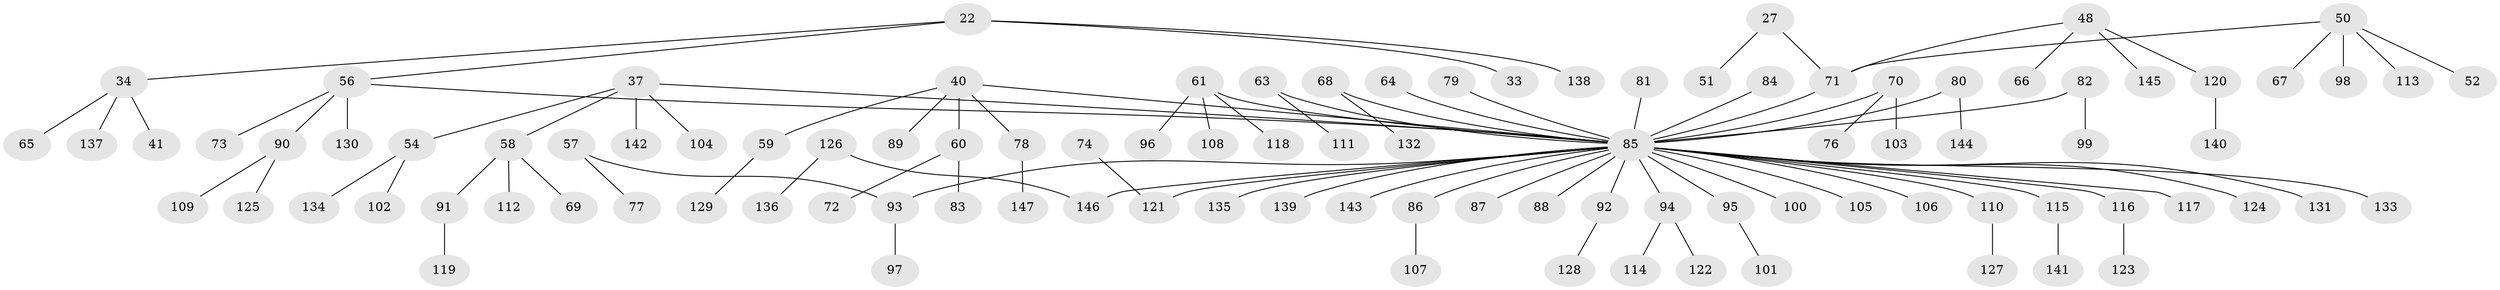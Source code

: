 // original degree distribution, {7: 0.006802721088435374, 3: 0.11564625850340136, 4: 0.07482993197278912, 2: 0.20408163265306123, 5: 0.034013605442176874, 8: 0.006802721088435374, 1: 0.5374149659863946, 6: 0.02040816326530612}
// Generated by graph-tools (version 1.1) at 2025/56/03/04/25 21:56:40]
// undirected, 102 vertices, 101 edges
graph export_dot {
graph [start="1"]
  node [color=gray90,style=filled];
  22;
  27;
  33;
  34;
  37 [super="+25"];
  40;
  41;
  48;
  50;
  51;
  52;
  54;
  56 [super="+6"];
  57;
  58;
  59;
  60;
  61;
  63;
  64;
  65;
  66;
  67;
  68;
  69;
  70 [super="+38"];
  71 [super="+17"];
  72;
  73;
  74;
  76;
  77;
  78;
  79;
  80;
  81;
  82;
  83;
  84;
  85 [super="+75+35+30+62+39+46"];
  86;
  87;
  88;
  89;
  90;
  91;
  92;
  93 [super="+20+44"];
  94;
  95;
  96;
  97;
  98;
  99;
  100;
  101;
  102;
  103;
  104;
  105;
  106;
  107;
  108;
  109;
  110;
  111;
  112;
  113;
  114;
  115;
  116;
  117;
  118;
  119;
  120;
  121 [super="+42"];
  122;
  123;
  124;
  125;
  126;
  127;
  128;
  129;
  130;
  131;
  132;
  133;
  134;
  135;
  136;
  137;
  138;
  139;
  140;
  141;
  142;
  143;
  144;
  145;
  146 [super="+32"];
  147;
  22 -- 33;
  22 -- 34;
  22 -- 138;
  22 -- 56;
  27 -- 51;
  27 -- 71;
  34 -- 41;
  34 -- 65;
  34 -- 137;
  37 -- 58;
  37 -- 142;
  37 -- 104;
  37 -- 54;
  37 -- 85;
  40 -- 59;
  40 -- 60;
  40 -- 78;
  40 -- 89;
  40 -- 85;
  48 -- 66;
  48 -- 120;
  48 -- 145;
  48 -- 71;
  50 -- 52;
  50 -- 67;
  50 -- 98;
  50 -- 113;
  50 -- 71;
  54 -- 102;
  54 -- 134;
  56 -- 130;
  56 -- 73;
  56 -- 90;
  56 -- 85;
  57 -- 77;
  57 -- 93;
  58 -- 69;
  58 -- 91;
  58 -- 112;
  59 -- 129;
  60 -- 72;
  60 -- 83;
  61 -- 96;
  61 -- 108;
  61 -- 118;
  61 -- 85;
  63 -- 111;
  63 -- 85;
  64 -- 85;
  68 -- 132;
  68 -- 85;
  70 -- 76;
  70 -- 103;
  70 -- 85;
  71 -- 85;
  74 -- 121;
  78 -- 147;
  79 -- 85;
  80 -- 144;
  80 -- 85;
  81 -- 85;
  82 -- 99;
  82 -- 85;
  84 -- 85;
  85 -- 117;
  85 -- 131;
  85 -- 135;
  85 -- 139;
  85 -- 143;
  85 -- 146;
  85 -- 87;
  85 -- 88;
  85 -- 93;
  85 -- 94;
  85 -- 95;
  85 -- 100;
  85 -- 105;
  85 -- 106;
  85 -- 110;
  85 -- 115;
  85 -- 116;
  85 -- 121;
  85 -- 124;
  85 -- 86;
  85 -- 92;
  85 -- 133;
  86 -- 107;
  90 -- 109;
  90 -- 125;
  91 -- 119;
  92 -- 128;
  93 -- 97;
  94 -- 114;
  94 -- 122;
  95 -- 101;
  110 -- 127;
  115 -- 141;
  116 -- 123;
  120 -- 140;
  126 -- 136;
  126 -- 146;
}
